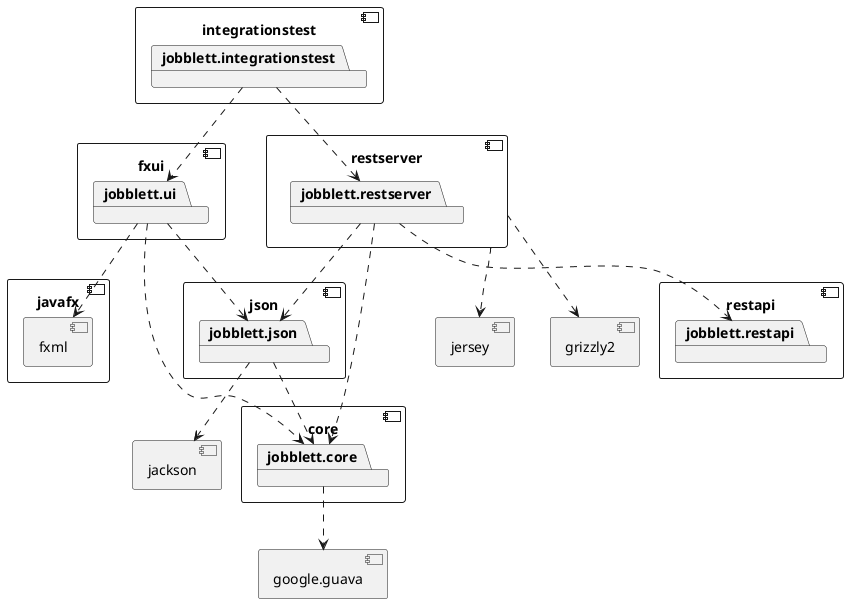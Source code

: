@startuml

component core{
package jobblett.core
}

component fxui{
package jobblett.ui
}

component json{
package jobblett.json
}

component google.guava{
}

component javafx{
	component fxml{
	}
}
component jackson{
}

component restapi{
package jobblett.restapi
}

component restserver{
package jobblett.restserver
}


component integrationstest{
package jobblett.integrationstest
}


jobblett.ui ..>fxml
jobblett.core ..> google.guava
jobblett.ui ..> jobblett.core
jobblett.json ..> jackson
jobblett.ui ..> jobblett.json
jobblett.json ..> jobblett.core

jobblett.restserver ..> jobblett.core
jobblett.restserver ..> jobblett.json
jobblett.restserver ..> jobblett.restapi


component jersey {
}

component grizzly2 {
}

restserver ..> jersey
restserver ..> grizzly2
jobblett.integrationstest ..> jobblett.ui
jobblett.integrationstest ..> jobblett.restserver




@enduml
